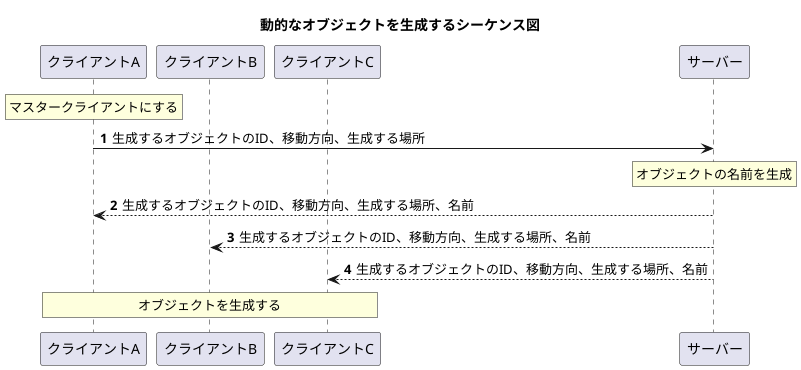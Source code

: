 @startuml
'https://plantuml.com/sequence-diagram


participant クライアントA
participant クライアントB
participant クライアントC
participant サーバー

autonumber
title 動的なオブジェクトを生成するシーケンス図
rnote over クライアントA:マスタークライアントにする
クライアントA -> サーバー:生成するオブジェクトのID、移動方向、生成する場所
rnote over サーバー:オブジェクトの名前を生成
クライアントA <-- サーバー:生成するオブジェクトのID、移動方向、生成する場所、名前
クライアントB <-- サーバー:生成するオブジェクトのID、移動方向、生成する場所、名前
クライアントC <-- サーバー:生成するオブジェクトのID、移動方向、生成する場所、名前
rnote over クライアントA,クライアントC:オブジェクトを生成する
@enduml